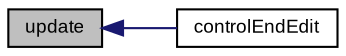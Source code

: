 digraph "update"
{
  bgcolor="transparent";
  edge [fontname="Arial",fontsize="9",labelfontname="Arial",labelfontsize="9"];
  node [fontname="Arial",fontsize="9",shape=record];
  rankdir="LR";
  Node1 [label="update",height=0.2,width=0.4,color="black", fillcolor="grey75", style="filled" fontcolor="black"];
  Node1 -> Node2 [dir="back",color="midnightblue",fontsize="9",style="solid",fontname="Arial"];
  Node2 [label="controlEndEdit",height=0.2,width=0.4,color="black",URL="$class_v_s_t_g_u_i_1_1_group_controller.html#a846ca2c39bb810319513de1cd5360727"];
}
